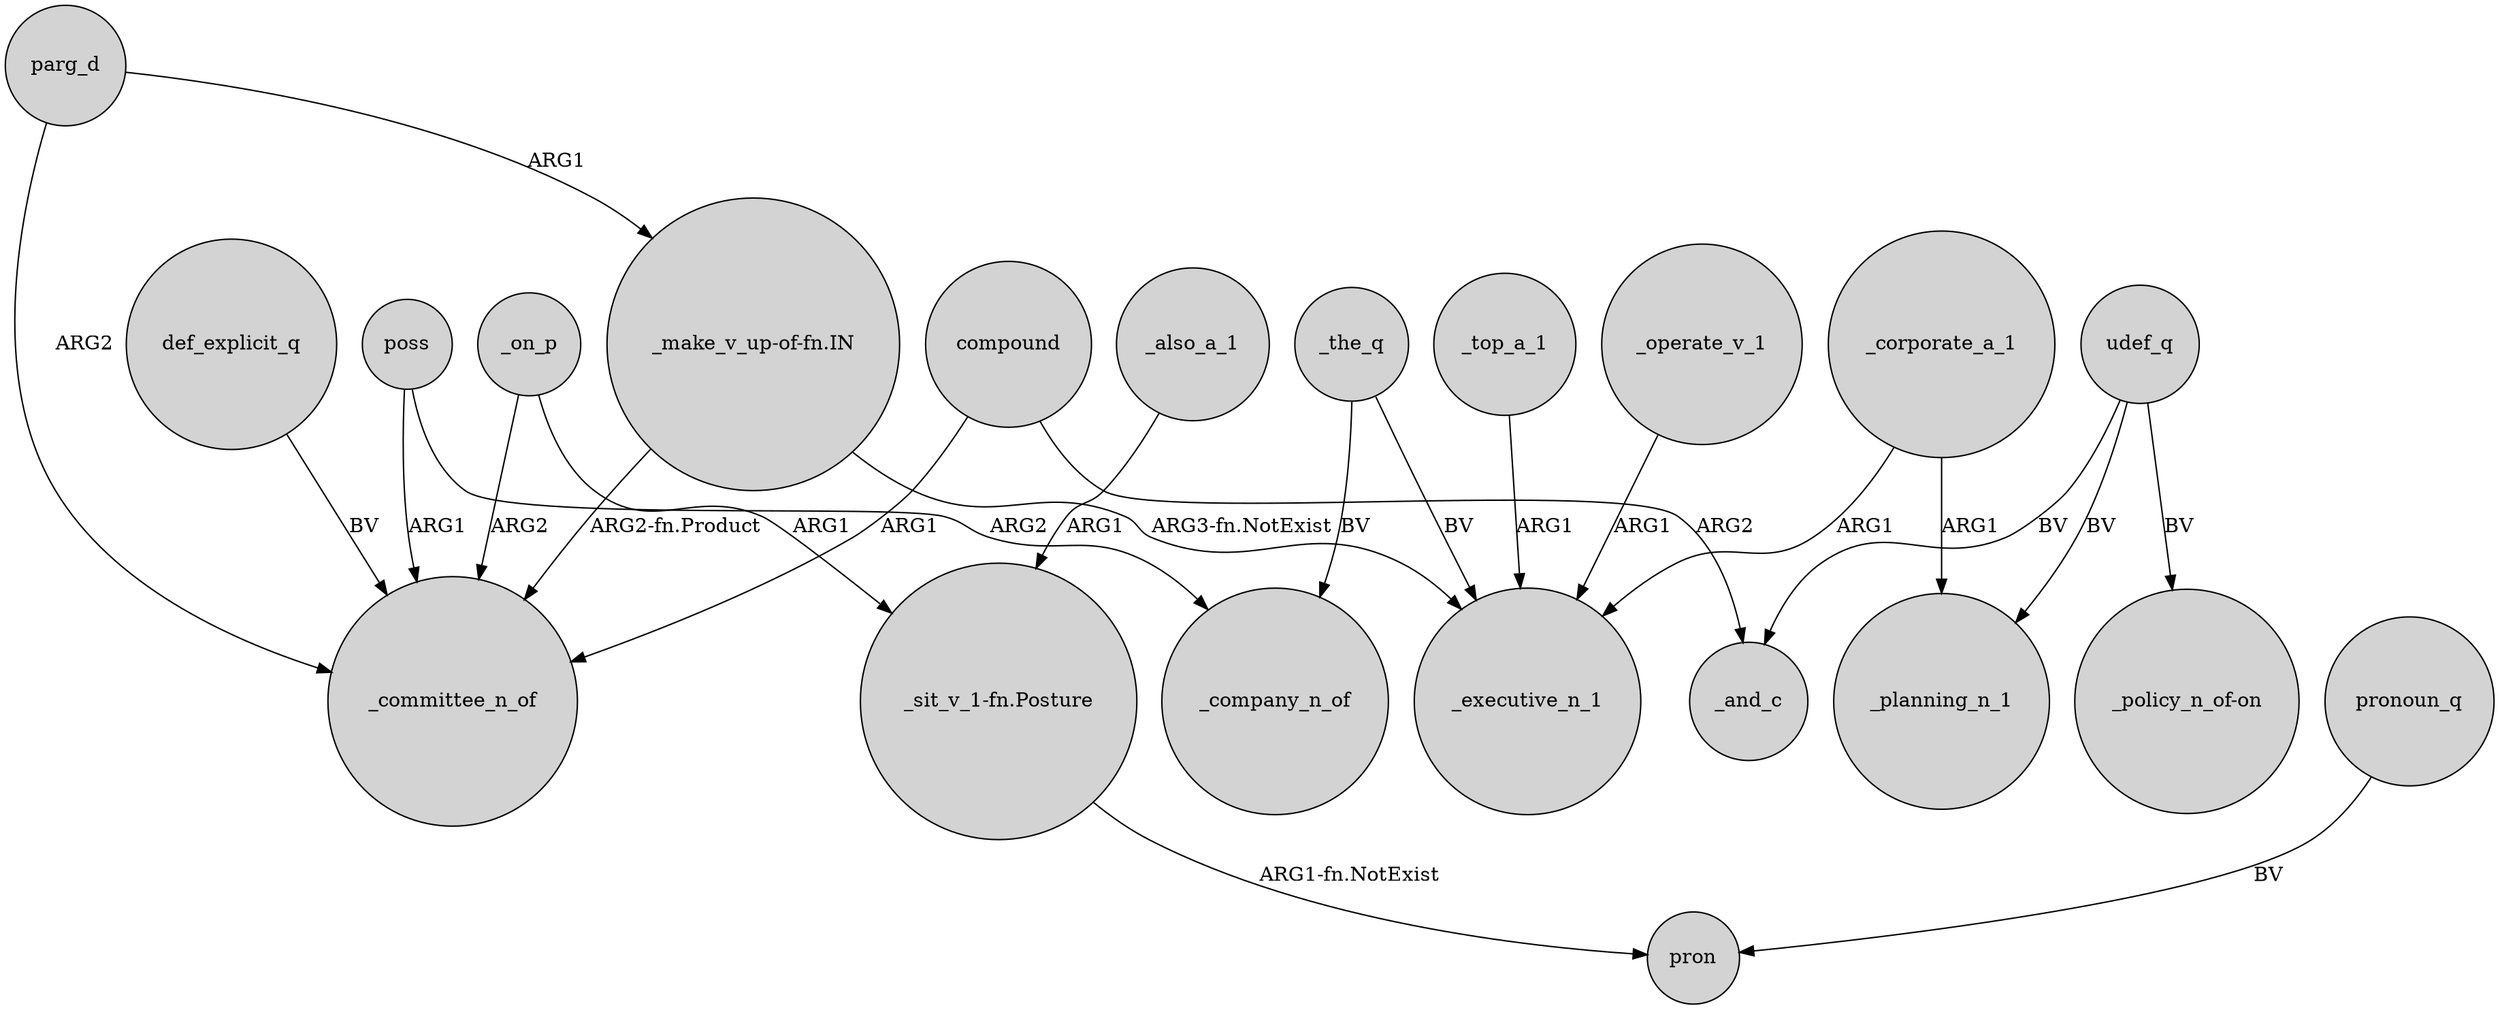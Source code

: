 digraph {
	node [shape=circle style=filled]
	def_explicit_q -> _committee_n_of [label=BV]
	_top_a_1 -> _executive_n_1 [label=ARG1]
	poss -> _committee_n_of [label=ARG1]
	_the_q -> _executive_n_1 [label=BV]
	"_make_v_up-of-fn.IN" -> _committee_n_of [label="ARG2-fn.Product"]
	udef_q -> _planning_n_1 [label=BV]
	_operate_v_1 -> _executive_n_1 [label=ARG1]
	"_make_v_up-of-fn.IN" -> _executive_n_1 [label="ARG3-fn.NotExist"]
	udef_q -> "_policy_n_of-on" [label=BV]
	_the_q -> _company_n_of [label=BV]
	"_sit_v_1-fn.Posture" -> pron [label="ARG1-fn.NotExist"]
	pronoun_q -> pron [label=BV]
	compound -> _and_c [label=ARG2]
	_corporate_a_1 -> _planning_n_1 [label=ARG1]
	_on_p -> "_sit_v_1-fn.Posture" [label=ARG1]
	parg_d -> "_make_v_up-of-fn.IN" [label=ARG1]
	poss -> _company_n_of [label=ARG2]
	compound -> _committee_n_of [label=ARG1]
	_on_p -> _committee_n_of [label=ARG2]
	udef_q -> _and_c [label=BV]
	_also_a_1 -> "_sit_v_1-fn.Posture" [label=ARG1]
	_corporate_a_1 -> _executive_n_1 [label=ARG1]
	parg_d -> _committee_n_of [label=ARG2]
}

